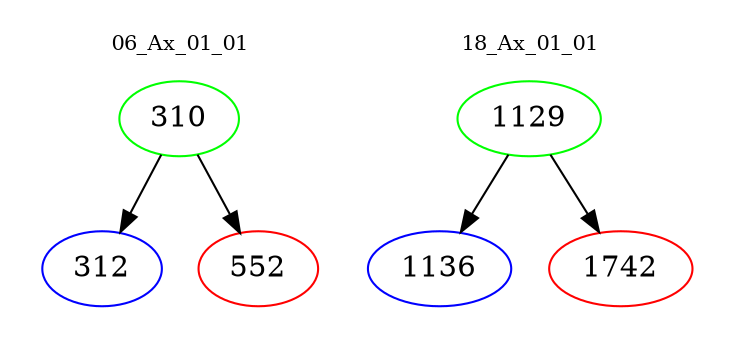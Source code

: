 digraph{
subgraph cluster_0 {
color = white
label = "06_Ax_01_01";
fontsize=10;
T0_310 [label="310", color="green"]
T0_310 -> T0_312 [color="black"]
T0_312 [label="312", color="blue"]
T0_310 -> T0_552 [color="black"]
T0_552 [label="552", color="red"]
}
subgraph cluster_1 {
color = white
label = "18_Ax_01_01";
fontsize=10;
T1_1129 [label="1129", color="green"]
T1_1129 -> T1_1136 [color="black"]
T1_1136 [label="1136", color="blue"]
T1_1129 -> T1_1742 [color="black"]
T1_1742 [label="1742", color="red"]
}
}
